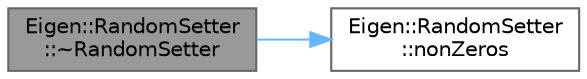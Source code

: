 digraph "Eigen::RandomSetter::~RandomSetter"
{
 // LATEX_PDF_SIZE
  bgcolor="transparent";
  edge [fontname=Helvetica,fontsize=10,labelfontname=Helvetica,labelfontsize=10];
  node [fontname=Helvetica,fontsize=10,shape=box,height=0.2,width=0.4];
  rankdir="LR";
  Node1 [id="Node000001",label="Eigen::RandomSetter\l::~RandomSetter",height=0.2,width=0.4,color="gray40", fillcolor="grey60", style="filled", fontcolor="black",tooltip=" "];
  Node1 -> Node2 [id="edge1_Node000001_Node000002",color="steelblue1",style="solid",tooltip=" "];
  Node2 [id="Node000002",label="Eigen::RandomSetter\l::nonZeros",height=0.2,width=0.4,color="grey40", fillcolor="white", style="filled",URL="$class_eigen_1_1_random_setter.html#ac34e5cd67e370641c3b48c8a91705046",tooltip=" "];
}
